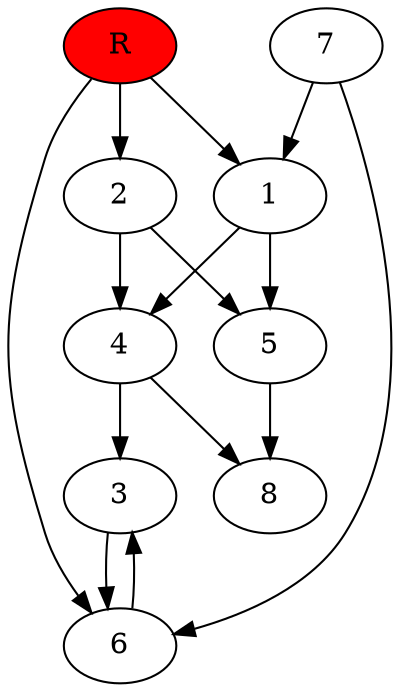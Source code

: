 digraph prb1941 {
	1
	2
	3
	4
	5
	6
	7
	8
	R [fillcolor="#ff0000" style=filled]
	1 -> 4
	1 -> 5
	2 -> 4
	2 -> 5
	3 -> 6
	4 -> 3
	4 -> 8
	5 -> 8
	6 -> 3
	7 -> 1
	7 -> 6
	R -> 1
	R -> 2
	R -> 6
}

